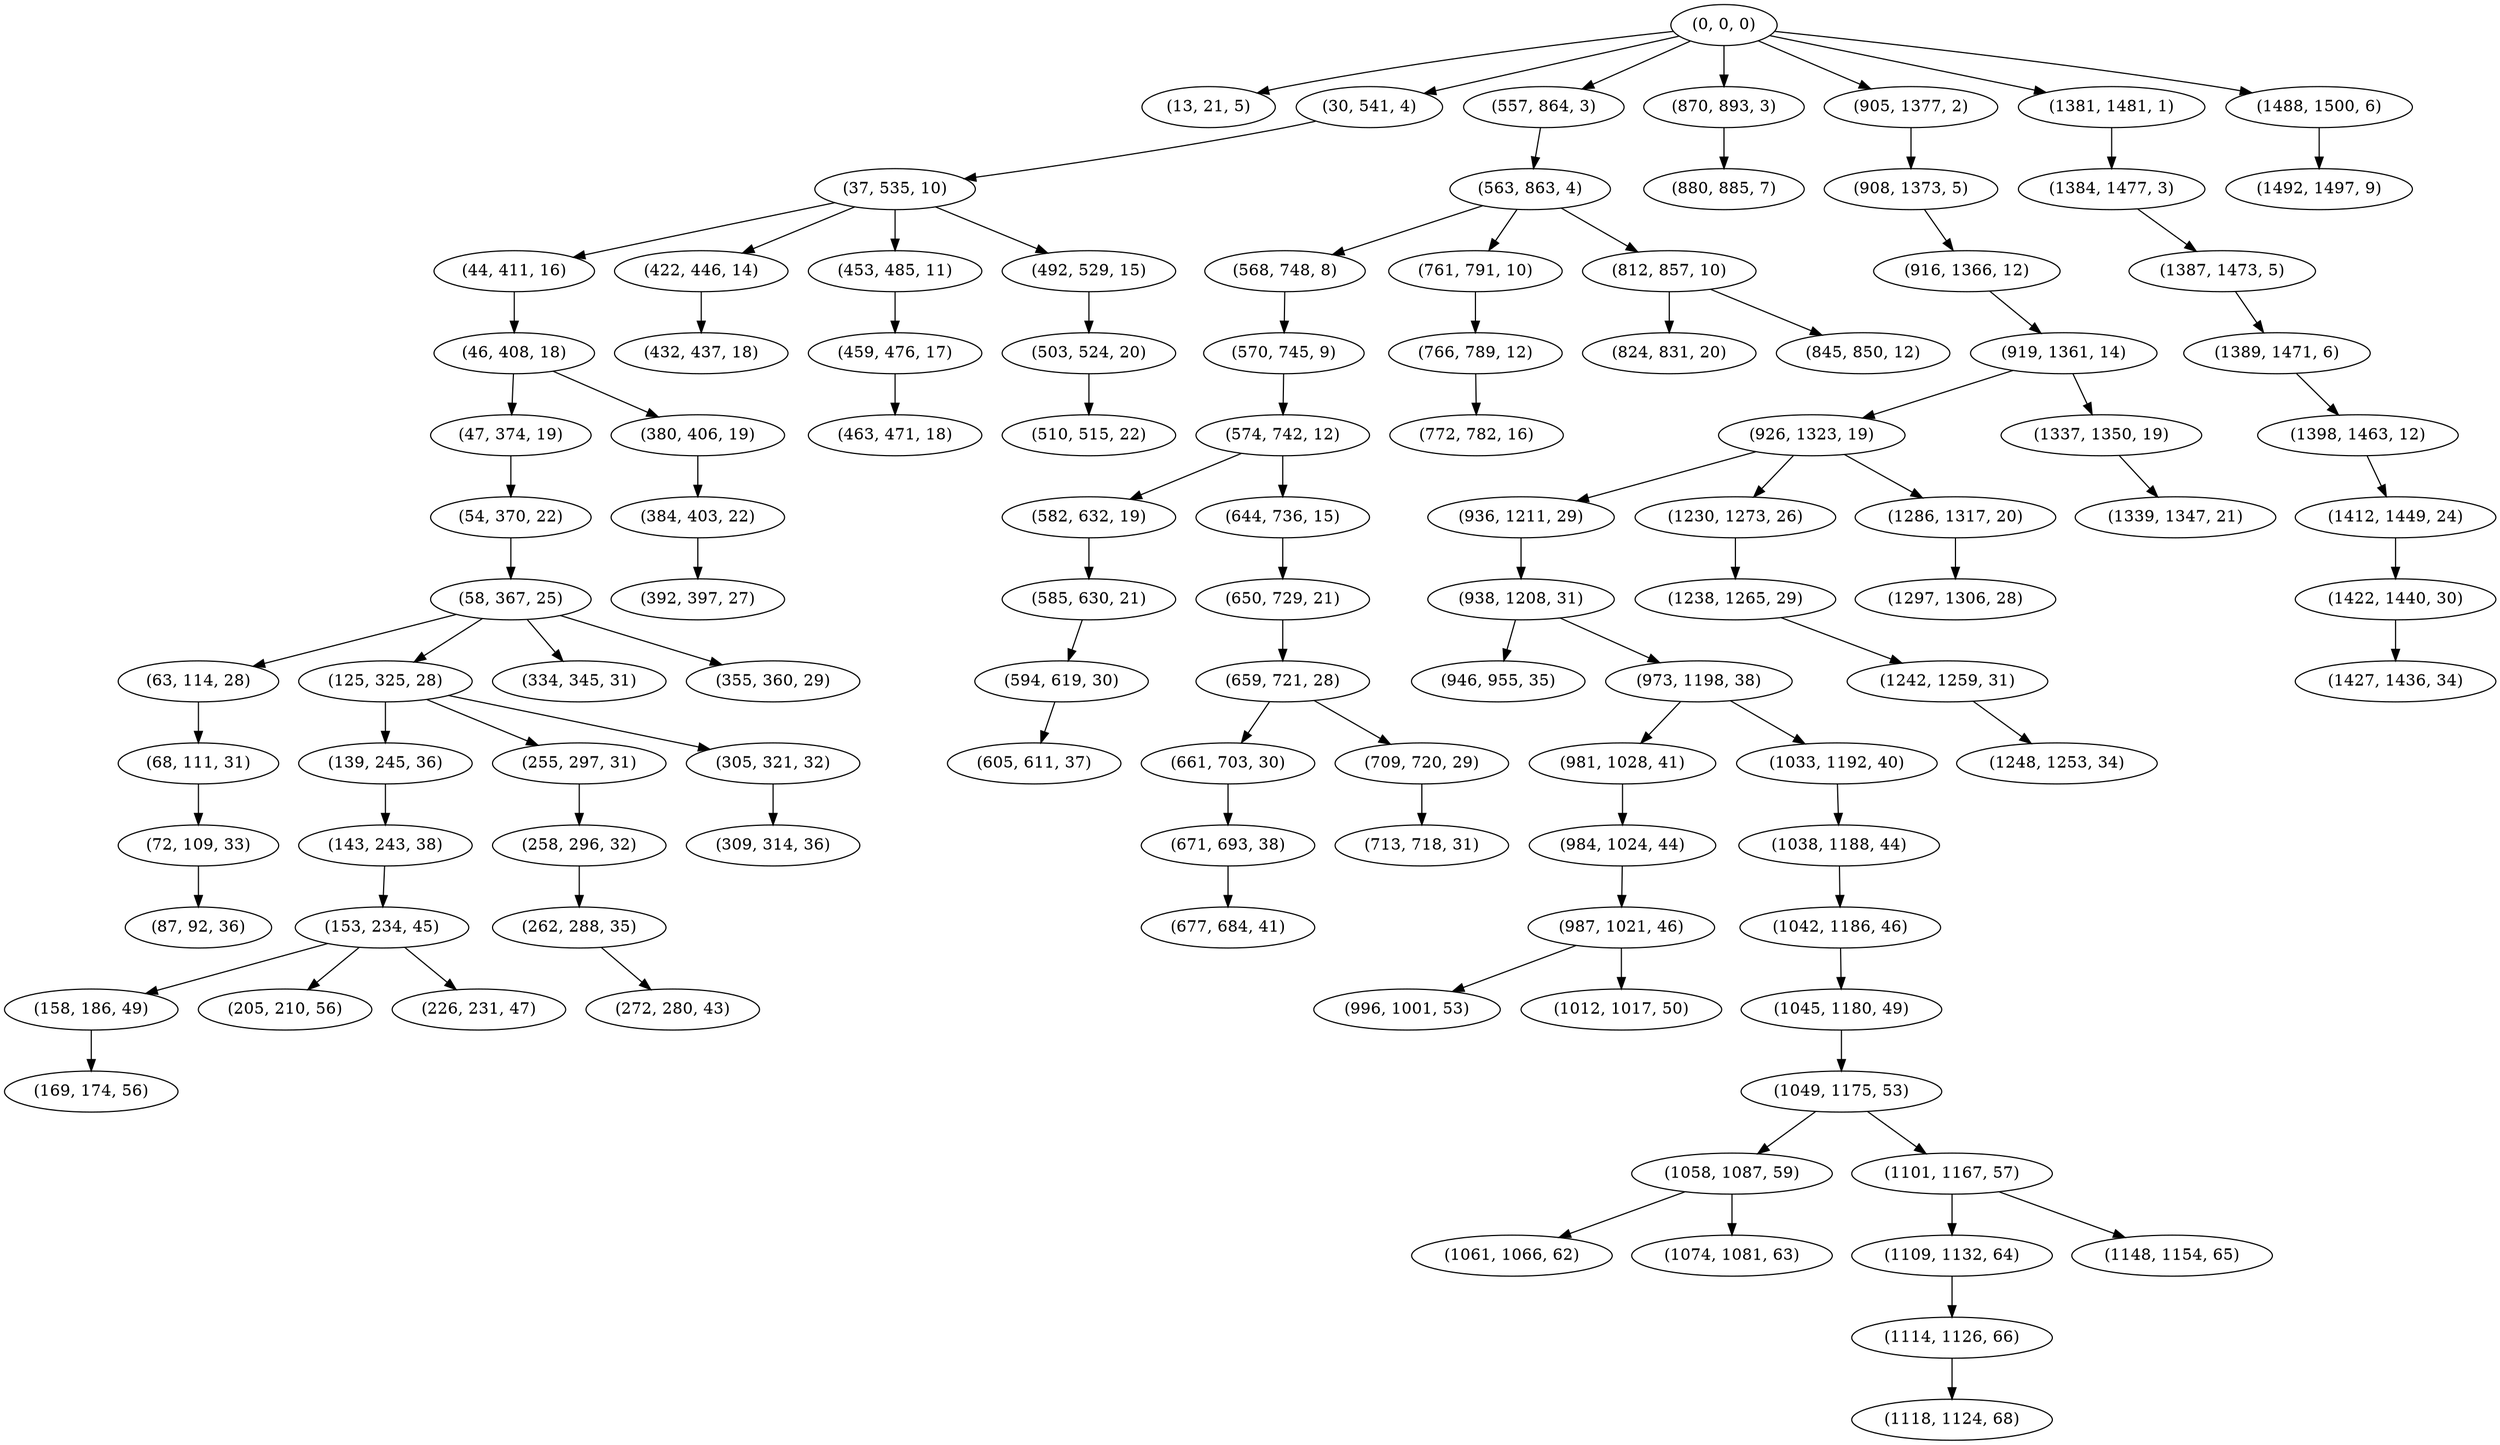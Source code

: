 digraph tree {
    "(0, 0, 0)";
    "(13, 21, 5)";
    "(30, 541, 4)";
    "(37, 535, 10)";
    "(44, 411, 16)";
    "(46, 408, 18)";
    "(47, 374, 19)";
    "(54, 370, 22)";
    "(58, 367, 25)";
    "(63, 114, 28)";
    "(68, 111, 31)";
    "(72, 109, 33)";
    "(87, 92, 36)";
    "(125, 325, 28)";
    "(139, 245, 36)";
    "(143, 243, 38)";
    "(153, 234, 45)";
    "(158, 186, 49)";
    "(169, 174, 56)";
    "(205, 210, 56)";
    "(226, 231, 47)";
    "(255, 297, 31)";
    "(258, 296, 32)";
    "(262, 288, 35)";
    "(272, 280, 43)";
    "(305, 321, 32)";
    "(309, 314, 36)";
    "(334, 345, 31)";
    "(355, 360, 29)";
    "(380, 406, 19)";
    "(384, 403, 22)";
    "(392, 397, 27)";
    "(422, 446, 14)";
    "(432, 437, 18)";
    "(453, 485, 11)";
    "(459, 476, 17)";
    "(463, 471, 18)";
    "(492, 529, 15)";
    "(503, 524, 20)";
    "(510, 515, 22)";
    "(557, 864, 3)";
    "(563, 863, 4)";
    "(568, 748, 8)";
    "(570, 745, 9)";
    "(574, 742, 12)";
    "(582, 632, 19)";
    "(585, 630, 21)";
    "(594, 619, 30)";
    "(605, 611, 37)";
    "(644, 736, 15)";
    "(650, 729, 21)";
    "(659, 721, 28)";
    "(661, 703, 30)";
    "(671, 693, 38)";
    "(677, 684, 41)";
    "(709, 720, 29)";
    "(713, 718, 31)";
    "(761, 791, 10)";
    "(766, 789, 12)";
    "(772, 782, 16)";
    "(812, 857, 10)";
    "(824, 831, 20)";
    "(845, 850, 12)";
    "(870, 893, 3)";
    "(880, 885, 7)";
    "(905, 1377, 2)";
    "(908, 1373, 5)";
    "(916, 1366, 12)";
    "(919, 1361, 14)";
    "(926, 1323, 19)";
    "(936, 1211, 29)";
    "(938, 1208, 31)";
    "(946, 955, 35)";
    "(973, 1198, 38)";
    "(981, 1028, 41)";
    "(984, 1024, 44)";
    "(987, 1021, 46)";
    "(996, 1001, 53)";
    "(1012, 1017, 50)";
    "(1033, 1192, 40)";
    "(1038, 1188, 44)";
    "(1042, 1186, 46)";
    "(1045, 1180, 49)";
    "(1049, 1175, 53)";
    "(1058, 1087, 59)";
    "(1061, 1066, 62)";
    "(1074, 1081, 63)";
    "(1101, 1167, 57)";
    "(1109, 1132, 64)";
    "(1114, 1126, 66)";
    "(1118, 1124, 68)";
    "(1148, 1154, 65)";
    "(1230, 1273, 26)";
    "(1238, 1265, 29)";
    "(1242, 1259, 31)";
    "(1248, 1253, 34)";
    "(1286, 1317, 20)";
    "(1297, 1306, 28)";
    "(1337, 1350, 19)";
    "(1339, 1347, 21)";
    "(1381, 1481, 1)";
    "(1384, 1477, 3)";
    "(1387, 1473, 5)";
    "(1389, 1471, 6)";
    "(1398, 1463, 12)";
    "(1412, 1449, 24)";
    "(1422, 1440, 30)";
    "(1427, 1436, 34)";
    "(1488, 1500, 6)";
    "(1492, 1497, 9)";
    "(0, 0, 0)" -> "(13, 21, 5)";
    "(0, 0, 0)" -> "(30, 541, 4)";
    "(0, 0, 0)" -> "(557, 864, 3)";
    "(0, 0, 0)" -> "(870, 893, 3)";
    "(0, 0, 0)" -> "(905, 1377, 2)";
    "(0, 0, 0)" -> "(1381, 1481, 1)";
    "(0, 0, 0)" -> "(1488, 1500, 6)";
    "(30, 541, 4)" -> "(37, 535, 10)";
    "(37, 535, 10)" -> "(44, 411, 16)";
    "(37, 535, 10)" -> "(422, 446, 14)";
    "(37, 535, 10)" -> "(453, 485, 11)";
    "(37, 535, 10)" -> "(492, 529, 15)";
    "(44, 411, 16)" -> "(46, 408, 18)";
    "(46, 408, 18)" -> "(47, 374, 19)";
    "(46, 408, 18)" -> "(380, 406, 19)";
    "(47, 374, 19)" -> "(54, 370, 22)";
    "(54, 370, 22)" -> "(58, 367, 25)";
    "(58, 367, 25)" -> "(63, 114, 28)";
    "(58, 367, 25)" -> "(125, 325, 28)";
    "(58, 367, 25)" -> "(334, 345, 31)";
    "(58, 367, 25)" -> "(355, 360, 29)";
    "(63, 114, 28)" -> "(68, 111, 31)";
    "(68, 111, 31)" -> "(72, 109, 33)";
    "(72, 109, 33)" -> "(87, 92, 36)";
    "(125, 325, 28)" -> "(139, 245, 36)";
    "(125, 325, 28)" -> "(255, 297, 31)";
    "(125, 325, 28)" -> "(305, 321, 32)";
    "(139, 245, 36)" -> "(143, 243, 38)";
    "(143, 243, 38)" -> "(153, 234, 45)";
    "(153, 234, 45)" -> "(158, 186, 49)";
    "(153, 234, 45)" -> "(205, 210, 56)";
    "(153, 234, 45)" -> "(226, 231, 47)";
    "(158, 186, 49)" -> "(169, 174, 56)";
    "(255, 297, 31)" -> "(258, 296, 32)";
    "(258, 296, 32)" -> "(262, 288, 35)";
    "(262, 288, 35)" -> "(272, 280, 43)";
    "(305, 321, 32)" -> "(309, 314, 36)";
    "(380, 406, 19)" -> "(384, 403, 22)";
    "(384, 403, 22)" -> "(392, 397, 27)";
    "(422, 446, 14)" -> "(432, 437, 18)";
    "(453, 485, 11)" -> "(459, 476, 17)";
    "(459, 476, 17)" -> "(463, 471, 18)";
    "(492, 529, 15)" -> "(503, 524, 20)";
    "(503, 524, 20)" -> "(510, 515, 22)";
    "(557, 864, 3)" -> "(563, 863, 4)";
    "(563, 863, 4)" -> "(568, 748, 8)";
    "(563, 863, 4)" -> "(761, 791, 10)";
    "(563, 863, 4)" -> "(812, 857, 10)";
    "(568, 748, 8)" -> "(570, 745, 9)";
    "(570, 745, 9)" -> "(574, 742, 12)";
    "(574, 742, 12)" -> "(582, 632, 19)";
    "(574, 742, 12)" -> "(644, 736, 15)";
    "(582, 632, 19)" -> "(585, 630, 21)";
    "(585, 630, 21)" -> "(594, 619, 30)";
    "(594, 619, 30)" -> "(605, 611, 37)";
    "(644, 736, 15)" -> "(650, 729, 21)";
    "(650, 729, 21)" -> "(659, 721, 28)";
    "(659, 721, 28)" -> "(661, 703, 30)";
    "(659, 721, 28)" -> "(709, 720, 29)";
    "(661, 703, 30)" -> "(671, 693, 38)";
    "(671, 693, 38)" -> "(677, 684, 41)";
    "(709, 720, 29)" -> "(713, 718, 31)";
    "(761, 791, 10)" -> "(766, 789, 12)";
    "(766, 789, 12)" -> "(772, 782, 16)";
    "(812, 857, 10)" -> "(824, 831, 20)";
    "(812, 857, 10)" -> "(845, 850, 12)";
    "(870, 893, 3)" -> "(880, 885, 7)";
    "(905, 1377, 2)" -> "(908, 1373, 5)";
    "(908, 1373, 5)" -> "(916, 1366, 12)";
    "(916, 1366, 12)" -> "(919, 1361, 14)";
    "(919, 1361, 14)" -> "(926, 1323, 19)";
    "(919, 1361, 14)" -> "(1337, 1350, 19)";
    "(926, 1323, 19)" -> "(936, 1211, 29)";
    "(926, 1323, 19)" -> "(1230, 1273, 26)";
    "(926, 1323, 19)" -> "(1286, 1317, 20)";
    "(936, 1211, 29)" -> "(938, 1208, 31)";
    "(938, 1208, 31)" -> "(946, 955, 35)";
    "(938, 1208, 31)" -> "(973, 1198, 38)";
    "(973, 1198, 38)" -> "(981, 1028, 41)";
    "(973, 1198, 38)" -> "(1033, 1192, 40)";
    "(981, 1028, 41)" -> "(984, 1024, 44)";
    "(984, 1024, 44)" -> "(987, 1021, 46)";
    "(987, 1021, 46)" -> "(996, 1001, 53)";
    "(987, 1021, 46)" -> "(1012, 1017, 50)";
    "(1033, 1192, 40)" -> "(1038, 1188, 44)";
    "(1038, 1188, 44)" -> "(1042, 1186, 46)";
    "(1042, 1186, 46)" -> "(1045, 1180, 49)";
    "(1045, 1180, 49)" -> "(1049, 1175, 53)";
    "(1049, 1175, 53)" -> "(1058, 1087, 59)";
    "(1049, 1175, 53)" -> "(1101, 1167, 57)";
    "(1058, 1087, 59)" -> "(1061, 1066, 62)";
    "(1058, 1087, 59)" -> "(1074, 1081, 63)";
    "(1101, 1167, 57)" -> "(1109, 1132, 64)";
    "(1101, 1167, 57)" -> "(1148, 1154, 65)";
    "(1109, 1132, 64)" -> "(1114, 1126, 66)";
    "(1114, 1126, 66)" -> "(1118, 1124, 68)";
    "(1230, 1273, 26)" -> "(1238, 1265, 29)";
    "(1238, 1265, 29)" -> "(1242, 1259, 31)";
    "(1242, 1259, 31)" -> "(1248, 1253, 34)";
    "(1286, 1317, 20)" -> "(1297, 1306, 28)";
    "(1337, 1350, 19)" -> "(1339, 1347, 21)";
    "(1381, 1481, 1)" -> "(1384, 1477, 3)";
    "(1384, 1477, 3)" -> "(1387, 1473, 5)";
    "(1387, 1473, 5)" -> "(1389, 1471, 6)";
    "(1389, 1471, 6)" -> "(1398, 1463, 12)";
    "(1398, 1463, 12)" -> "(1412, 1449, 24)";
    "(1412, 1449, 24)" -> "(1422, 1440, 30)";
    "(1422, 1440, 30)" -> "(1427, 1436, 34)";
    "(1488, 1500, 6)" -> "(1492, 1497, 9)";
}
